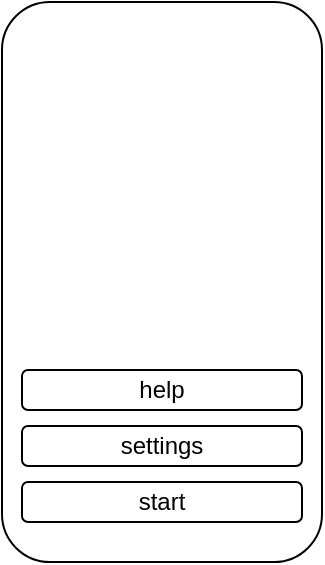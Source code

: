 <mxfile version="28.1.0">
  <diagram name="Page-1" id="xOy_-h1x2GB8F5Z-xOEQ">
    <mxGraphModel dx="1055" dy="742" grid="1" gridSize="10" guides="1" tooltips="1" connect="1" arrows="1" fold="1" page="1" pageScale="1" pageWidth="850" pageHeight="1100" math="0" shadow="0">
      <root>
        <mxCell id="0" />
        <mxCell id="1" parent="0" />
        <mxCell id="Y_6taaVKak_JviH0HHO7-1" value="" style="rounded=1;whiteSpace=wrap;html=1;" vertex="1" parent="1">
          <mxGeometry x="40" y="40" width="160" height="280" as="geometry" />
        </mxCell>
        <mxCell id="Y_6taaVKak_JviH0HHO7-2" value="help" style="rounded=1;whiteSpace=wrap;html=1;" vertex="1" parent="1">
          <mxGeometry x="50" y="224" width="140" height="20" as="geometry" />
        </mxCell>
        <mxCell id="Y_6taaVKak_JviH0HHO7-3" value="settings" style="rounded=1;whiteSpace=wrap;html=1;" vertex="1" parent="1">
          <mxGeometry x="50" y="252" width="140" height="20" as="geometry" />
        </mxCell>
        <mxCell id="Y_6taaVKak_JviH0HHO7-4" value="start" style="rounded=1;whiteSpace=wrap;html=1;" vertex="1" parent="1">
          <mxGeometry x="50" y="280" width="140" height="20" as="geometry" />
        </mxCell>
      </root>
    </mxGraphModel>
  </diagram>
</mxfile>
